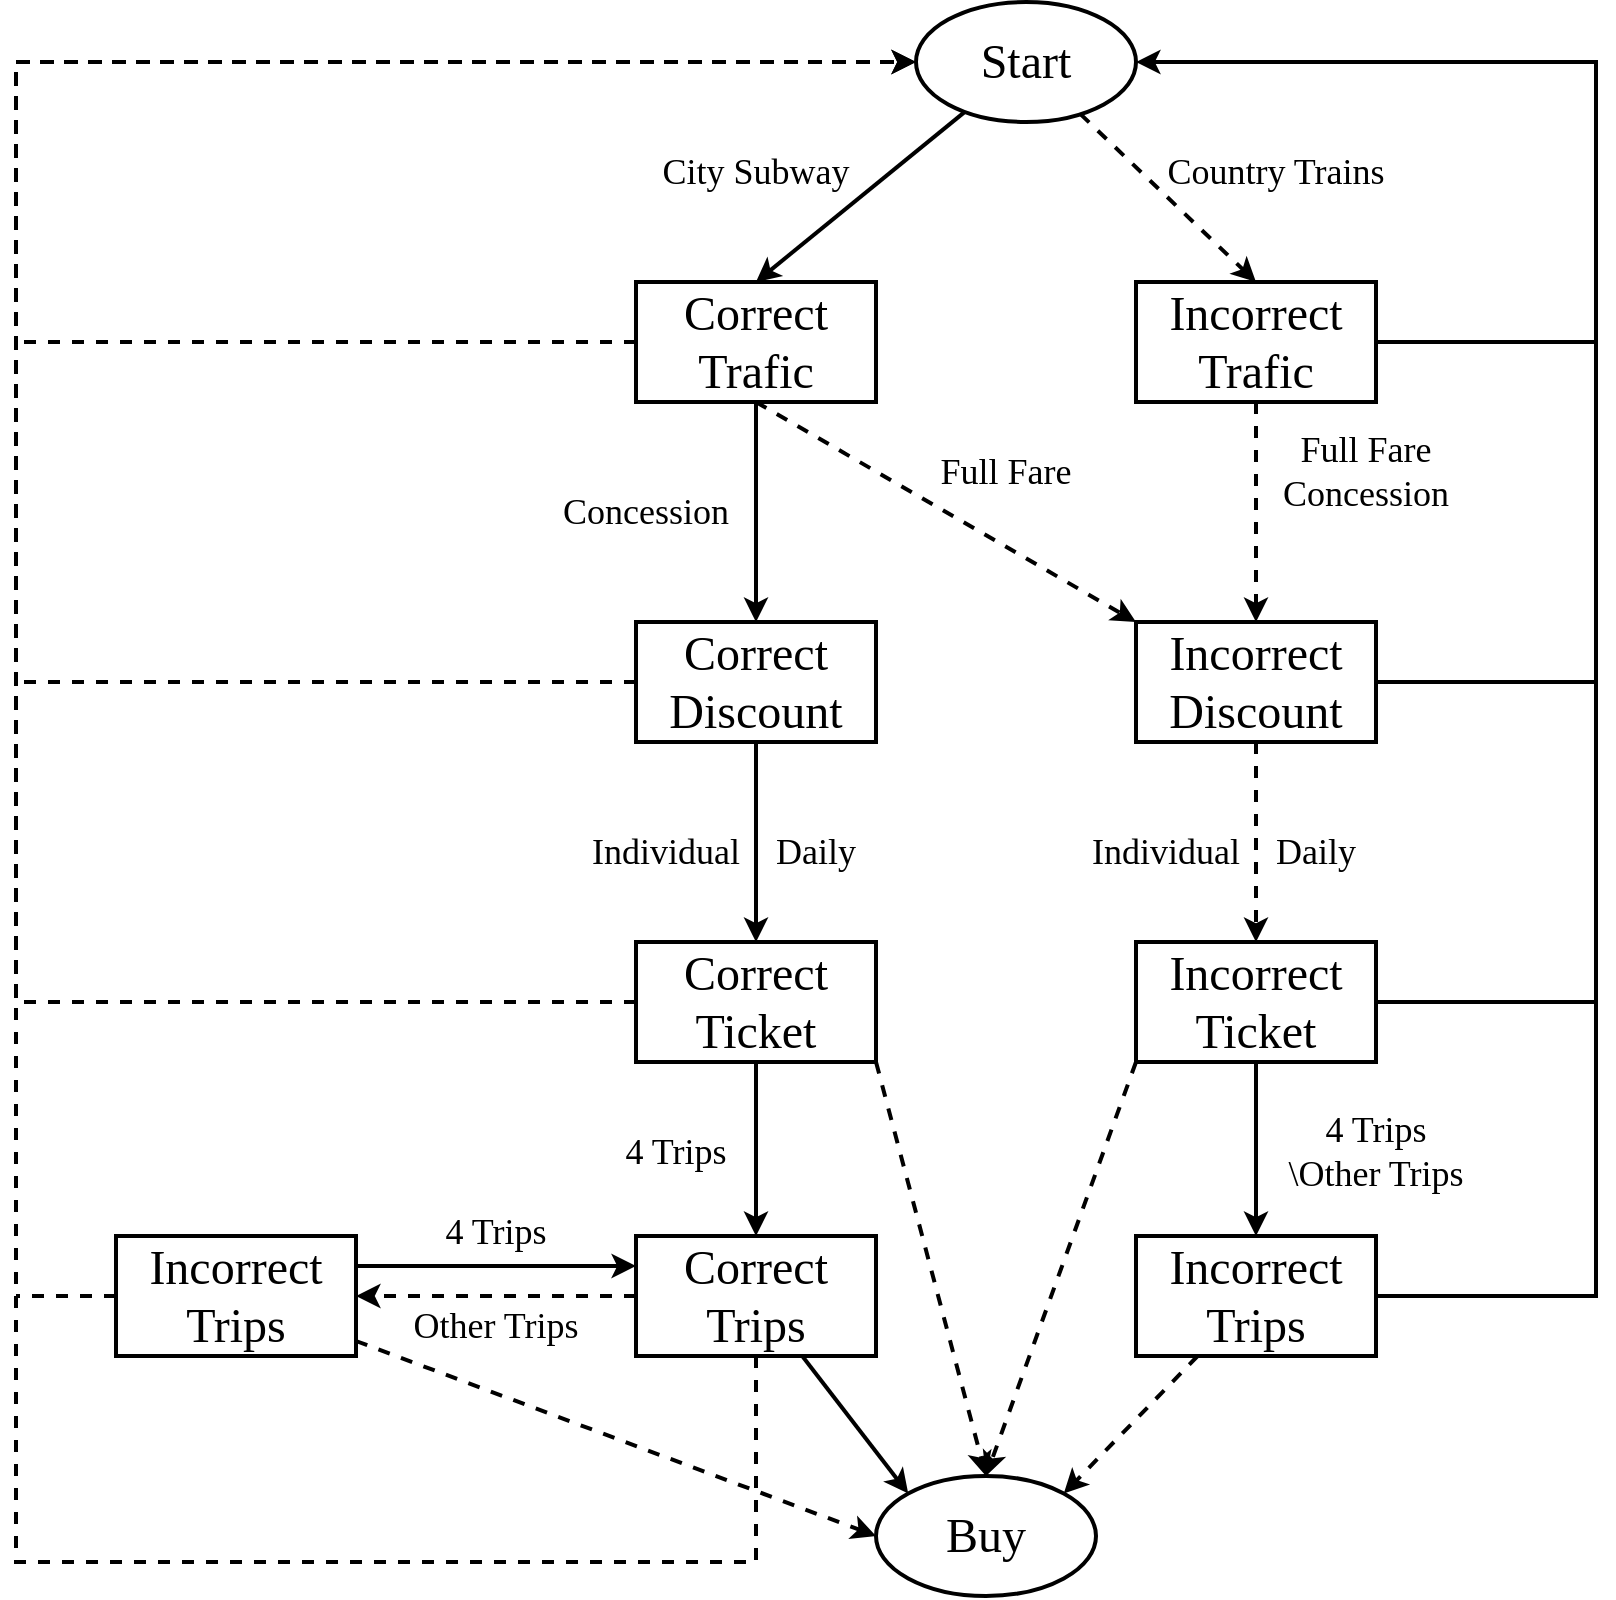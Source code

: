 <mxfile version="21.1.1" type="github">
  <diagram id="ECk1vB-14uT8qfyKKq9Q" name="Correct type of traffic">
    <mxGraphModel dx="1687" dy="899" grid="1" gridSize="10" guides="1" tooltips="1" connect="1" arrows="1" fold="1" page="1" pageScale="1" pageWidth="1169" pageHeight="827" math="0" shadow="0">
      <root>
        <mxCell id="0" />
        <mxCell id="1" parent="0" />
        <mxCell id="_eH64ukMAUpOI5kwFavp-15" style="rounded=0;orthogonalLoop=1;jettySize=auto;html=1;strokeWidth=2;entryX=0.5;entryY=0;entryDx=0;entryDy=0;" edge="1" parent="1" source="_eH64ukMAUpOI5kwFavp-1" target="_eH64ukMAUpOI5kwFavp-5">
          <mxGeometry relative="1" as="geometry" />
        </mxCell>
        <mxCell id="_eH64ukMAUpOI5kwFavp-16" style="rounded=0;orthogonalLoop=1;jettySize=auto;html=1;entryX=0.5;entryY=0;entryDx=0;entryDy=0;strokeWidth=2;dashed=1;" edge="1" parent="1" source="_eH64ukMAUpOI5kwFavp-1" target="_eH64ukMAUpOI5kwFavp-6">
          <mxGeometry relative="1" as="geometry" />
        </mxCell>
        <mxCell id="_eH64ukMAUpOI5kwFavp-1" value="&lt;font style=&quot;font-size: 24px;&quot; face=&quot;Times New Roman&quot;&gt;Start&lt;/font&gt;" style="ellipse;whiteSpace=wrap;html=1;fontSize=24;strokeWidth=2;" vertex="1" parent="1">
          <mxGeometry x="560" y="210" width="110" height="60" as="geometry" />
        </mxCell>
        <mxCell id="_eH64ukMAUpOI5kwFavp-19" style="edgeStyle=orthogonalEdgeStyle;rounded=0;orthogonalLoop=1;jettySize=auto;html=1;strokeWidth=2;" edge="1" parent="1" source="_eH64ukMAUpOI5kwFavp-5" target="_eH64ukMAUpOI5kwFavp-7">
          <mxGeometry relative="1" as="geometry" />
        </mxCell>
        <mxCell id="_eH64ukMAUpOI5kwFavp-22" style="rounded=0;orthogonalLoop=1;jettySize=auto;html=1;entryX=0;entryY=0;entryDx=0;entryDy=0;strokeWidth=2;dashed=1;" edge="1" parent="1" target="_eH64ukMAUpOI5kwFavp-8">
          <mxGeometry relative="1" as="geometry">
            <mxPoint x="480" y="410" as="sourcePoint" />
          </mxGeometry>
        </mxCell>
        <mxCell id="_eH64ukMAUpOI5kwFavp-56" style="edgeStyle=orthogonalEdgeStyle;rounded=0;orthogonalLoop=1;jettySize=auto;html=1;endArrow=none;endFill=0;dashed=1;strokeWidth=2;" edge="1" parent="1" source="_eH64ukMAUpOI5kwFavp-5">
          <mxGeometry relative="1" as="geometry">
            <mxPoint x="110" y="380" as="targetPoint" />
          </mxGeometry>
        </mxCell>
        <mxCell id="_eH64ukMAUpOI5kwFavp-5" value="&lt;font style=&quot;font-size: 24px;&quot;&gt;Correct Trafic&lt;/font&gt;" style="rounded=0;whiteSpace=wrap;html=1;strokeWidth=2;fontFamily=Times New Roman;" vertex="1" parent="1">
          <mxGeometry x="420" y="350" width="120" height="60" as="geometry" />
        </mxCell>
        <mxCell id="_eH64ukMAUpOI5kwFavp-21" style="edgeStyle=orthogonalEdgeStyle;rounded=0;orthogonalLoop=1;jettySize=auto;html=1;entryX=0.5;entryY=0;entryDx=0;entryDy=0;strokeWidth=2;dashed=1;" edge="1" parent="1" source="_eH64ukMAUpOI5kwFavp-6" target="_eH64ukMAUpOI5kwFavp-8">
          <mxGeometry relative="1" as="geometry" />
        </mxCell>
        <mxCell id="_eH64ukMAUpOI5kwFavp-60" style="edgeStyle=orthogonalEdgeStyle;rounded=0;orthogonalLoop=1;jettySize=auto;html=1;strokeWidth=2;endArrow=none;endFill=0;" edge="1" parent="1" source="_eH64ukMAUpOI5kwFavp-6">
          <mxGeometry relative="1" as="geometry">
            <mxPoint x="900" y="380" as="targetPoint" />
          </mxGeometry>
        </mxCell>
        <mxCell id="_eH64ukMAUpOI5kwFavp-6" value="&lt;font style=&quot;font-size: 24px;&quot;&gt;Incorrect Trafic&lt;/font&gt;" style="rounded=0;whiteSpace=wrap;html=1;strokeWidth=2;fontFamily=Times New Roman;" vertex="1" parent="1">
          <mxGeometry x="670" y="350" width="120" height="60" as="geometry" />
        </mxCell>
        <mxCell id="_eH64ukMAUpOI5kwFavp-27" style="edgeStyle=orthogonalEdgeStyle;rounded=0;orthogonalLoop=1;jettySize=auto;html=1;strokeWidth=2;" edge="1" parent="1" source="_eH64ukMAUpOI5kwFavp-7" target="_eH64ukMAUpOI5kwFavp-9">
          <mxGeometry relative="1" as="geometry" />
        </mxCell>
        <mxCell id="_eH64ukMAUpOI5kwFavp-53" style="edgeStyle=orthogonalEdgeStyle;rounded=0;orthogonalLoop=1;jettySize=auto;html=1;endArrow=none;endFill=0;dashed=1;strokeWidth=2;" edge="1" parent="1" source="_eH64ukMAUpOI5kwFavp-7">
          <mxGeometry relative="1" as="geometry">
            <mxPoint x="110" y="550" as="targetPoint" />
          </mxGeometry>
        </mxCell>
        <mxCell id="_eH64ukMAUpOI5kwFavp-7" value="&lt;font style=&quot;font-size: 24px;&quot;&gt;Correct Discount&lt;/font&gt;" style="rounded=0;whiteSpace=wrap;html=1;strokeWidth=2;fontFamily=Times New Roman;" vertex="1" parent="1">
          <mxGeometry x="420" y="520" width="120" height="60" as="geometry" />
        </mxCell>
        <mxCell id="_eH64ukMAUpOI5kwFavp-26" style="edgeStyle=orthogonalEdgeStyle;rounded=0;orthogonalLoop=1;jettySize=auto;html=1;strokeWidth=2;dashed=1;" edge="1" parent="1" source="_eH64ukMAUpOI5kwFavp-8" target="_eH64ukMAUpOI5kwFavp-10">
          <mxGeometry relative="1" as="geometry" />
        </mxCell>
        <mxCell id="_eH64ukMAUpOI5kwFavp-59" style="edgeStyle=orthogonalEdgeStyle;rounded=0;orthogonalLoop=1;jettySize=auto;html=1;strokeWidth=2;endArrow=none;endFill=0;" edge="1" parent="1" source="_eH64ukMAUpOI5kwFavp-8">
          <mxGeometry relative="1" as="geometry">
            <mxPoint x="900" y="550" as="targetPoint" />
          </mxGeometry>
        </mxCell>
        <mxCell id="_eH64ukMAUpOI5kwFavp-8" value="&lt;font style=&quot;font-size: 24px;&quot;&gt;Incorrect Discount&lt;/font&gt;" style="rounded=0;whiteSpace=wrap;html=1;strokeWidth=2;fontFamily=Times New Roman;" vertex="1" parent="1">
          <mxGeometry x="670" y="520" width="120" height="60" as="geometry" />
        </mxCell>
        <mxCell id="_eH64ukMAUpOI5kwFavp-33" style="rounded=0;orthogonalLoop=1;jettySize=auto;html=1;entryX=0.5;entryY=0;entryDx=0;entryDy=0;exitX=1;exitY=1;exitDx=0;exitDy=0;strokeWidth=2;dashed=1;" edge="1" parent="1" source="_eH64ukMAUpOI5kwFavp-9" target="_eH64ukMAUpOI5kwFavp-13">
          <mxGeometry relative="1" as="geometry" />
        </mxCell>
        <mxCell id="_eH64ukMAUpOI5kwFavp-35" style="edgeStyle=orthogonalEdgeStyle;rounded=0;orthogonalLoop=1;jettySize=auto;html=1;strokeWidth=2;" edge="1" parent="1" source="_eH64ukMAUpOI5kwFavp-9" target="_eH64ukMAUpOI5kwFavp-11">
          <mxGeometry relative="1" as="geometry" />
        </mxCell>
        <mxCell id="_eH64ukMAUpOI5kwFavp-52" style="edgeStyle=orthogonalEdgeStyle;rounded=0;orthogonalLoop=1;jettySize=auto;html=1;entryX=0;entryY=0.5;entryDx=0;entryDy=0;dashed=1;strokeWidth=2;" edge="1" parent="1" source="_eH64ukMAUpOI5kwFavp-9" target="_eH64ukMAUpOI5kwFavp-1">
          <mxGeometry relative="1" as="geometry">
            <Array as="points">
              <mxPoint x="110" y="710" />
              <mxPoint x="110" y="240" />
            </Array>
          </mxGeometry>
        </mxCell>
        <mxCell id="_eH64ukMAUpOI5kwFavp-9" value="&lt;font style=&quot;font-size: 24px;&quot;&gt;Correct Ticket&lt;/font&gt;" style="rounded=0;whiteSpace=wrap;html=1;strokeWidth=2;fontFamily=Times New Roman;" vertex="1" parent="1">
          <mxGeometry x="420" y="680" width="120" height="60" as="geometry" />
        </mxCell>
        <mxCell id="_eH64ukMAUpOI5kwFavp-34" style="rounded=0;orthogonalLoop=1;jettySize=auto;html=1;exitX=0;exitY=1;exitDx=0;exitDy=0;strokeWidth=2;dashed=1;entryX=0.5;entryY=0;entryDx=0;entryDy=0;" edge="1" parent="1" source="_eH64ukMAUpOI5kwFavp-10" target="_eH64ukMAUpOI5kwFavp-13">
          <mxGeometry relative="1" as="geometry" />
        </mxCell>
        <mxCell id="_eH64ukMAUpOI5kwFavp-36" style="edgeStyle=orthogonalEdgeStyle;rounded=0;orthogonalLoop=1;jettySize=auto;html=1;entryX=0.5;entryY=0;entryDx=0;entryDy=0;strokeWidth=2;" edge="1" parent="1" source="_eH64ukMAUpOI5kwFavp-10" target="_eH64ukMAUpOI5kwFavp-12">
          <mxGeometry relative="1" as="geometry" />
        </mxCell>
        <mxCell id="_eH64ukMAUpOI5kwFavp-58" style="edgeStyle=orthogonalEdgeStyle;rounded=0;orthogonalLoop=1;jettySize=auto;html=1;strokeWidth=2;endArrow=none;endFill=0;" edge="1" parent="1" source="_eH64ukMAUpOI5kwFavp-10">
          <mxGeometry relative="1" as="geometry">
            <mxPoint x="900" y="710" as="targetPoint" />
          </mxGeometry>
        </mxCell>
        <mxCell id="_eH64ukMAUpOI5kwFavp-10" value="&lt;font style=&quot;font-size: 24px;&quot;&gt;Incorrect Ticket&lt;/font&gt;" style="rounded=0;whiteSpace=wrap;html=1;strokeWidth=2;fontFamily=Times New Roman;" vertex="1" parent="1">
          <mxGeometry x="670" y="680" width="120" height="60" as="geometry" />
        </mxCell>
        <mxCell id="_eH64ukMAUpOI5kwFavp-44" style="rounded=0;orthogonalLoop=1;jettySize=auto;html=1;entryX=0;entryY=0;entryDx=0;entryDy=0;strokeWidth=2;" edge="1" parent="1" source="_eH64ukMAUpOI5kwFavp-11" target="_eH64ukMAUpOI5kwFavp-13">
          <mxGeometry relative="1" as="geometry" />
        </mxCell>
        <mxCell id="_eH64ukMAUpOI5kwFavp-46" style="edgeStyle=orthogonalEdgeStyle;rounded=0;orthogonalLoop=1;jettySize=auto;html=1;entryX=1;entryY=0.5;entryDx=0;entryDy=0;strokeWidth=2;dashed=1;" edge="1" parent="1" source="_eH64ukMAUpOI5kwFavp-11" target="_eH64ukMAUpOI5kwFavp-14">
          <mxGeometry relative="1" as="geometry" />
        </mxCell>
        <mxCell id="_eH64ukMAUpOI5kwFavp-50" style="edgeStyle=orthogonalEdgeStyle;rounded=0;orthogonalLoop=1;jettySize=auto;html=1;entryX=0;entryY=0.5;entryDx=0;entryDy=0;strokeWidth=2;dashed=1;" edge="1" parent="1" source="_eH64ukMAUpOI5kwFavp-11" target="_eH64ukMAUpOI5kwFavp-1">
          <mxGeometry relative="1" as="geometry">
            <Array as="points">
              <mxPoint x="480" y="990" />
              <mxPoint x="110" y="990" />
              <mxPoint x="110" y="240" />
            </Array>
          </mxGeometry>
        </mxCell>
        <mxCell id="_eH64ukMAUpOI5kwFavp-11" value="&lt;font style=&quot;font-size: 24px;&quot;&gt;Correct Trips&lt;/font&gt;" style="rounded=0;whiteSpace=wrap;html=1;strokeWidth=2;fontFamily=Times New Roman;" vertex="1" parent="1">
          <mxGeometry x="420" y="827" width="120" height="60" as="geometry" />
        </mxCell>
        <mxCell id="_eH64ukMAUpOI5kwFavp-43" style="rounded=0;orthogonalLoop=1;jettySize=auto;html=1;entryX=1;entryY=0;entryDx=0;entryDy=0;strokeWidth=2;dashed=1;" edge="1" parent="1" source="_eH64ukMAUpOI5kwFavp-12" target="_eH64ukMAUpOI5kwFavp-13">
          <mxGeometry relative="1" as="geometry" />
        </mxCell>
        <mxCell id="_eH64ukMAUpOI5kwFavp-57" style="edgeStyle=orthogonalEdgeStyle;rounded=0;orthogonalLoop=1;jettySize=auto;html=1;entryX=1;entryY=0.5;entryDx=0;entryDy=0;strokeWidth=2;" edge="1" parent="1" source="_eH64ukMAUpOI5kwFavp-12" target="_eH64ukMAUpOI5kwFavp-1">
          <mxGeometry relative="1" as="geometry">
            <Array as="points">
              <mxPoint x="900" y="857" />
              <mxPoint x="900" y="240" />
            </Array>
          </mxGeometry>
        </mxCell>
        <mxCell id="_eH64ukMAUpOI5kwFavp-12" value="&lt;font style=&quot;font-size: 24px;&quot;&gt;Incorrect Trips&lt;/font&gt;" style="rounded=0;whiteSpace=wrap;html=1;strokeWidth=2;fontFamily=Times New Roman;" vertex="1" parent="1">
          <mxGeometry x="670" y="827" width="120" height="60" as="geometry" />
        </mxCell>
        <mxCell id="_eH64ukMAUpOI5kwFavp-13" value="&lt;font style=&quot;font-size: 24px;&quot; face=&quot;Times New Roman&quot;&gt;Buy&lt;/font&gt;" style="ellipse;whiteSpace=wrap;html=1;fontSize=24;strokeWidth=2;" vertex="1" parent="1">
          <mxGeometry x="540" y="947" width="110" height="60" as="geometry" />
        </mxCell>
        <mxCell id="_eH64ukMAUpOI5kwFavp-39" style="edgeStyle=orthogonalEdgeStyle;rounded=0;orthogonalLoop=1;jettySize=auto;html=1;entryX=0;entryY=0.5;entryDx=0;entryDy=0;exitX=1;exitY=0.25;exitDx=0;exitDy=0;strokeWidth=2;" edge="1" parent="1" source="_eH64ukMAUpOI5kwFavp-14">
          <mxGeometry relative="1" as="geometry">
            <mxPoint x="330" y="842" as="sourcePoint" />
            <mxPoint x="420" y="842" as="targetPoint" />
          </mxGeometry>
        </mxCell>
        <mxCell id="_eH64ukMAUpOI5kwFavp-45" style="rounded=0;orthogonalLoop=1;jettySize=auto;html=1;entryX=0;entryY=0.5;entryDx=0;entryDy=0;dashed=1;strokeWidth=2;" edge="1" parent="1" source="_eH64ukMAUpOI5kwFavp-14" target="_eH64ukMAUpOI5kwFavp-13">
          <mxGeometry relative="1" as="geometry" />
        </mxCell>
        <mxCell id="_eH64ukMAUpOI5kwFavp-55" style="edgeStyle=orthogonalEdgeStyle;rounded=0;orthogonalLoop=1;jettySize=auto;html=1;endArrow=none;endFill=0;strokeWidth=2;dashed=1;" edge="1" parent="1" source="_eH64ukMAUpOI5kwFavp-14">
          <mxGeometry relative="1" as="geometry">
            <mxPoint x="110" y="857" as="targetPoint" />
          </mxGeometry>
        </mxCell>
        <mxCell id="_eH64ukMAUpOI5kwFavp-14" value="&lt;font style=&quot;font-size: 24px;&quot;&gt;Incorrect Trips&lt;/font&gt;" style="rounded=0;whiteSpace=wrap;html=1;strokeWidth=2;fontFamily=Times New Roman;" vertex="1" parent="1">
          <mxGeometry x="160" y="827" width="120" height="60" as="geometry" />
        </mxCell>
        <mxCell id="_eH64ukMAUpOI5kwFavp-17" value="City Subway" style="text;html=1;strokeColor=none;fillColor=none;align=center;verticalAlign=middle;whiteSpace=wrap;rounded=0;fontSize=18;fontFamily=Times New Roman;" vertex="1" parent="1">
          <mxGeometry x="430" y="280" width="100" height="30" as="geometry" />
        </mxCell>
        <mxCell id="_eH64ukMAUpOI5kwFavp-18" value="Country Trains" style="text;html=1;strokeColor=none;fillColor=none;align=center;verticalAlign=middle;whiteSpace=wrap;rounded=0;fontSize=18;fontFamily=Times New Roman;" vertex="1" parent="1">
          <mxGeometry x="680" y="280" width="120" height="30" as="geometry" />
        </mxCell>
        <mxCell id="_eH64ukMAUpOI5kwFavp-20" value="Concession" style="text;html=1;strokeColor=none;fillColor=none;align=center;verticalAlign=middle;whiteSpace=wrap;rounded=0;fontSize=18;fontFamily=Times New Roman;" vertex="1" parent="1">
          <mxGeometry x="380" y="450" width="90" height="30" as="geometry" />
        </mxCell>
        <mxCell id="_eH64ukMAUpOI5kwFavp-23" value="Full Fare" style="text;html=1;strokeColor=none;fillColor=none;align=center;verticalAlign=middle;whiteSpace=wrap;rounded=0;fontSize=18;fontFamily=Times New Roman;" vertex="1" parent="1">
          <mxGeometry x="560" y="430" width="90" height="30" as="geometry" />
        </mxCell>
        <mxCell id="_eH64ukMAUpOI5kwFavp-25" value="Full Fare&lt;br&gt;Concession" style="text;html=1;strokeColor=none;fillColor=none;align=center;verticalAlign=middle;whiteSpace=wrap;rounded=0;fontSize=18;fontFamily=Times New Roman;" vertex="1" parent="1">
          <mxGeometry x="740" y="430" width="90" height="30" as="geometry" />
        </mxCell>
        <mxCell id="_eH64ukMAUpOI5kwFavp-28" value="Individual" style="text;html=1;strokeColor=none;fillColor=none;align=center;verticalAlign=middle;whiteSpace=wrap;rounded=0;fontSize=18;fontFamily=Times New Roman;" vertex="1" parent="1">
          <mxGeometry x="390" y="620" width="90" height="30" as="geometry" />
        </mxCell>
        <mxCell id="_eH64ukMAUpOI5kwFavp-29" value="Daily" style="text;html=1;strokeColor=none;fillColor=none;align=center;verticalAlign=middle;whiteSpace=wrap;rounded=0;fontSize=18;fontFamily=Times New Roman;" vertex="1" parent="1">
          <mxGeometry x="480" y="620" width="60" height="30" as="geometry" />
        </mxCell>
        <mxCell id="_eH64ukMAUpOI5kwFavp-30" value="Individual" style="text;html=1;strokeColor=none;fillColor=none;align=center;verticalAlign=middle;whiteSpace=wrap;rounded=0;fontSize=18;fontFamily=Times New Roman;" vertex="1" parent="1">
          <mxGeometry x="640" y="620" width="90" height="30" as="geometry" />
        </mxCell>
        <mxCell id="_eH64ukMAUpOI5kwFavp-31" value="Daily" style="text;html=1;strokeColor=none;fillColor=none;align=center;verticalAlign=middle;whiteSpace=wrap;rounded=0;fontSize=18;fontFamily=Times New Roman;" vertex="1" parent="1">
          <mxGeometry x="730" y="620" width="60" height="30" as="geometry" />
        </mxCell>
        <mxCell id="_eH64ukMAUpOI5kwFavp-37" value="4 Trips" style="text;html=1;strokeColor=none;fillColor=none;align=center;verticalAlign=middle;whiteSpace=wrap;rounded=0;fontSize=18;fontFamily=Times New Roman;" vertex="1" parent="1">
          <mxGeometry x="410" y="770" width="60" height="30" as="geometry" />
        </mxCell>
        <mxCell id="_eH64ukMAUpOI5kwFavp-38" value="4 Trips&lt;br&gt;\Other Trips" style="text;html=1;strokeColor=none;fillColor=none;align=center;verticalAlign=middle;whiteSpace=wrap;rounded=0;fontSize=18;fontFamily=Times New Roman;" vertex="1" parent="1">
          <mxGeometry x="740" y="770" width="100" height="30" as="geometry" />
        </mxCell>
        <mxCell id="_eH64ukMAUpOI5kwFavp-40" value="4 Trips" style="text;html=1;strokeColor=none;fillColor=none;align=center;verticalAlign=middle;whiteSpace=wrap;rounded=0;fontSize=18;fontFamily=Times New Roman;" vertex="1" parent="1">
          <mxGeometry x="320" y="810" width="60" height="30" as="geometry" />
        </mxCell>
        <mxCell id="_eH64ukMAUpOI5kwFavp-48" value="Other Trips" style="text;html=1;strokeColor=none;fillColor=none;align=center;verticalAlign=middle;whiteSpace=wrap;rounded=0;fontSize=18;fontFamily=Times New Roman;" vertex="1" parent="1">
          <mxGeometry x="305" y="857" width="90" height="30" as="geometry" />
        </mxCell>
      </root>
    </mxGraphModel>
  </diagram>
</mxfile>
